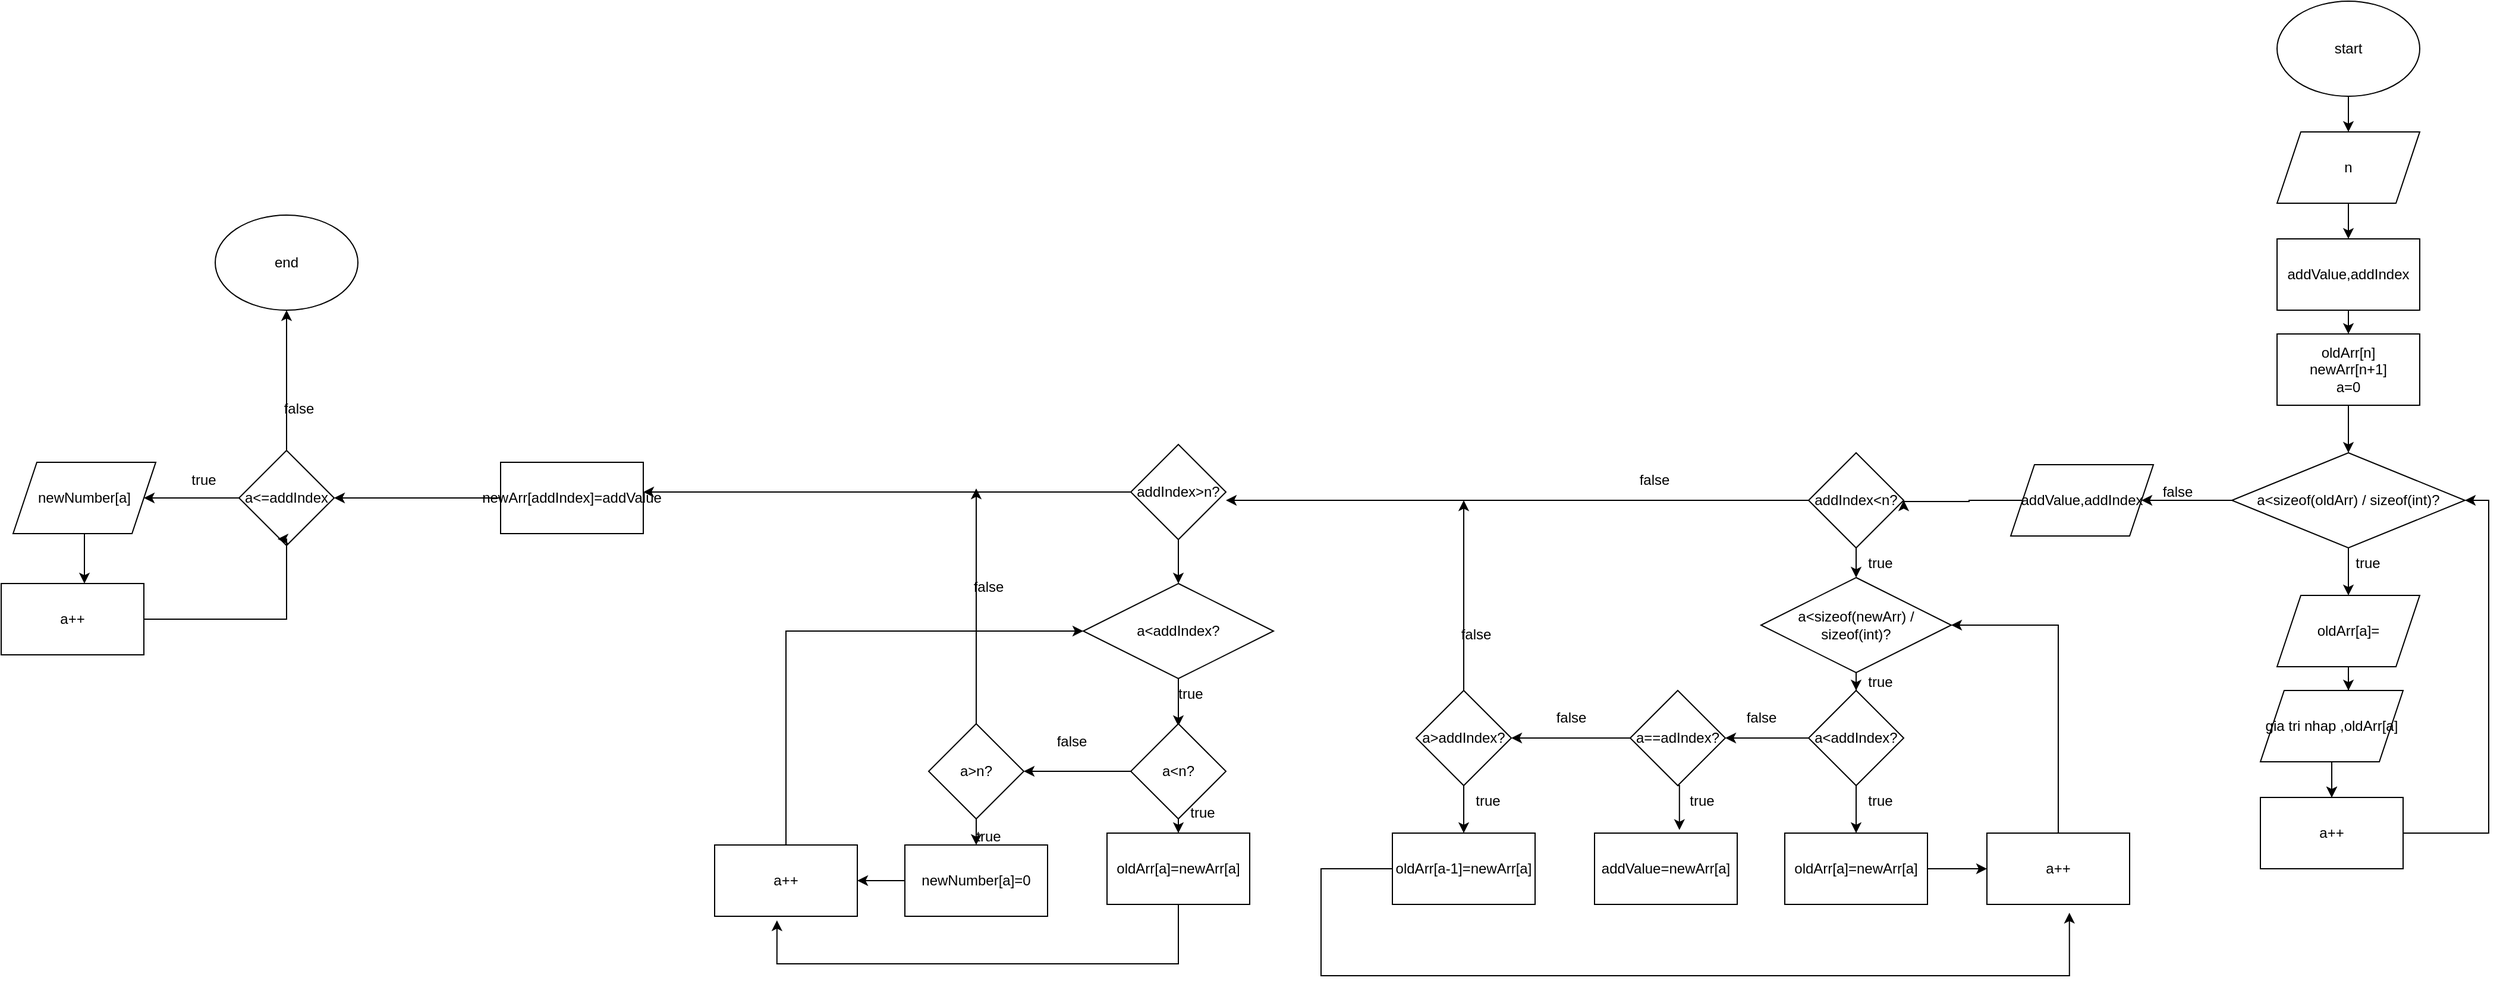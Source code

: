 <mxfile version="22.0.3" type="device">
  <diagram id="C5RBs43oDa-KdzZeNtuy" name="Page-1">
    <mxGraphModel dx="2690" dy="606" grid="1" gridSize="10" guides="1" tooltips="1" connect="1" arrows="1" fold="1" page="1" pageScale="1" pageWidth="827" pageHeight="1169" math="0" shadow="0">
      <root>
        <mxCell id="WIyWlLk6GJQsqaUBKTNV-0" />
        <mxCell id="WIyWlLk6GJQsqaUBKTNV-1" parent="WIyWlLk6GJQsqaUBKTNV-0" />
        <mxCell id="R0n0d4PvLA37cwk8qNkZ-2" style="edgeStyle=orthogonalEdgeStyle;rounded=0;orthogonalLoop=1;jettySize=auto;html=1;exitX=0.5;exitY=1;exitDx=0;exitDy=0;entryX=0.5;entryY=0;entryDx=0;entryDy=0;" edge="1" parent="WIyWlLk6GJQsqaUBKTNV-1" source="R0n0d4PvLA37cwk8qNkZ-0" target="R0n0d4PvLA37cwk8qNkZ-1">
          <mxGeometry relative="1" as="geometry" />
        </mxCell>
        <mxCell id="R0n0d4PvLA37cwk8qNkZ-0" value="start" style="ellipse;whiteSpace=wrap;html=1;" vertex="1" parent="WIyWlLk6GJQsqaUBKTNV-1">
          <mxGeometry x="354" y="60" width="120" height="80" as="geometry" />
        </mxCell>
        <mxCell id="R0n0d4PvLA37cwk8qNkZ-4" style="edgeStyle=orthogonalEdgeStyle;rounded=0;orthogonalLoop=1;jettySize=auto;html=1;exitX=0.5;exitY=1;exitDx=0;exitDy=0;entryX=0.5;entryY=0;entryDx=0;entryDy=0;" edge="1" parent="WIyWlLk6GJQsqaUBKTNV-1" source="R0n0d4PvLA37cwk8qNkZ-1" target="R0n0d4PvLA37cwk8qNkZ-3">
          <mxGeometry relative="1" as="geometry" />
        </mxCell>
        <mxCell id="R0n0d4PvLA37cwk8qNkZ-1" value="n" style="shape=parallelogram;perimeter=parallelogramPerimeter;whiteSpace=wrap;html=1;fixedSize=1;" vertex="1" parent="WIyWlLk6GJQsqaUBKTNV-1">
          <mxGeometry x="354" y="170" width="120" height="60" as="geometry" />
        </mxCell>
        <mxCell id="R0n0d4PvLA37cwk8qNkZ-7" style="edgeStyle=orthogonalEdgeStyle;rounded=0;orthogonalLoop=1;jettySize=auto;html=1;exitX=0.5;exitY=1;exitDx=0;exitDy=0;entryX=0.5;entryY=0;entryDx=0;entryDy=0;" edge="1" parent="WIyWlLk6GJQsqaUBKTNV-1" source="R0n0d4PvLA37cwk8qNkZ-3" target="R0n0d4PvLA37cwk8qNkZ-6">
          <mxGeometry relative="1" as="geometry" />
        </mxCell>
        <mxCell id="R0n0d4PvLA37cwk8qNkZ-3" value="addValue,addIndex" style="rounded=0;whiteSpace=wrap;html=1;" vertex="1" parent="WIyWlLk6GJQsqaUBKTNV-1">
          <mxGeometry x="354" y="260" width="120" height="60" as="geometry" />
        </mxCell>
        <mxCell id="R0n0d4PvLA37cwk8qNkZ-9" style="edgeStyle=orthogonalEdgeStyle;rounded=0;orthogonalLoop=1;jettySize=auto;html=1;exitX=0.5;exitY=1;exitDx=0;exitDy=0;entryX=0.5;entryY=0;entryDx=0;entryDy=0;" edge="1" parent="WIyWlLk6GJQsqaUBKTNV-1" source="R0n0d4PvLA37cwk8qNkZ-6" target="R0n0d4PvLA37cwk8qNkZ-8">
          <mxGeometry relative="1" as="geometry" />
        </mxCell>
        <mxCell id="R0n0d4PvLA37cwk8qNkZ-6" value="oldArr[n]&lt;br&gt;newArr[n+1]&lt;br&gt;a=0" style="rounded=0;whiteSpace=wrap;html=1;" vertex="1" parent="WIyWlLk6GJQsqaUBKTNV-1">
          <mxGeometry x="354" y="340" width="120" height="60" as="geometry" />
        </mxCell>
        <mxCell id="R0n0d4PvLA37cwk8qNkZ-10" style="edgeStyle=orthogonalEdgeStyle;rounded=0;orthogonalLoop=1;jettySize=auto;html=1;exitX=0.5;exitY=1;exitDx=0;exitDy=0;" edge="1" parent="WIyWlLk6GJQsqaUBKTNV-1" source="R0n0d4PvLA37cwk8qNkZ-8">
          <mxGeometry relative="1" as="geometry">
            <mxPoint x="414" y="560" as="targetPoint" />
          </mxGeometry>
        </mxCell>
        <mxCell id="R0n0d4PvLA37cwk8qNkZ-18" style="edgeStyle=orthogonalEdgeStyle;rounded=0;orthogonalLoop=1;jettySize=auto;html=1;exitX=0;exitY=0.5;exitDx=0;exitDy=0;" edge="1" parent="WIyWlLk6GJQsqaUBKTNV-1" source="R0n0d4PvLA37cwk8qNkZ-8">
          <mxGeometry relative="1" as="geometry">
            <mxPoint x="240" y="480" as="targetPoint" />
          </mxGeometry>
        </mxCell>
        <mxCell id="R0n0d4PvLA37cwk8qNkZ-8" value="a&amp;lt;sizeof(oldArr) / sizeof(int)?" style="rhombus;whiteSpace=wrap;html=1;" vertex="1" parent="WIyWlLk6GJQsqaUBKTNV-1">
          <mxGeometry x="316" y="440" width="196" height="80" as="geometry" />
        </mxCell>
        <mxCell id="R0n0d4PvLA37cwk8qNkZ-20" value="" style="edgeStyle=orthogonalEdgeStyle;rounded=0;orthogonalLoop=1;jettySize=auto;html=1;" edge="1" parent="WIyWlLk6GJQsqaUBKTNV-1" source="R0n0d4PvLA37cwk8qNkZ-11" target="R0n0d4PvLA37cwk8qNkZ-15">
          <mxGeometry relative="1" as="geometry" />
        </mxCell>
        <mxCell id="R0n0d4PvLA37cwk8qNkZ-11" value="oldArr[a]=" style="shape=parallelogram;perimeter=parallelogramPerimeter;whiteSpace=wrap;html=1;fixedSize=1;" vertex="1" parent="WIyWlLk6GJQsqaUBKTNV-1">
          <mxGeometry x="354" y="560" width="120" height="60" as="geometry" />
        </mxCell>
        <mxCell id="R0n0d4PvLA37cwk8qNkZ-14" style="edgeStyle=orthogonalEdgeStyle;rounded=0;orthogonalLoop=1;jettySize=auto;html=1;exitX=0.5;exitY=1;exitDx=0;exitDy=0;" edge="1" parent="WIyWlLk6GJQsqaUBKTNV-1" source="R0n0d4PvLA37cwk8qNkZ-12">
          <mxGeometry relative="1" as="geometry">
            <mxPoint x="400" y="730" as="targetPoint" />
          </mxGeometry>
        </mxCell>
        <mxCell id="R0n0d4PvLA37cwk8qNkZ-12" value="gia tri nhap ,oldArr[a]" style="shape=parallelogram;perimeter=parallelogramPerimeter;whiteSpace=wrap;html=1;fixedSize=1;" vertex="1" parent="WIyWlLk6GJQsqaUBKTNV-1">
          <mxGeometry x="340" y="640" width="120" height="60" as="geometry" />
        </mxCell>
        <mxCell id="R0n0d4PvLA37cwk8qNkZ-13" style="edgeStyle=orthogonalEdgeStyle;rounded=0;orthogonalLoop=1;jettySize=auto;html=1;exitX=0.5;exitY=1;exitDx=0;exitDy=0;entryX=0.617;entryY=0;entryDx=0;entryDy=0;entryPerimeter=0;" edge="1" parent="WIyWlLk6GJQsqaUBKTNV-1" source="R0n0d4PvLA37cwk8qNkZ-11" target="R0n0d4PvLA37cwk8qNkZ-12">
          <mxGeometry relative="1" as="geometry" />
        </mxCell>
        <mxCell id="R0n0d4PvLA37cwk8qNkZ-16" style="edgeStyle=orthogonalEdgeStyle;rounded=0;orthogonalLoop=1;jettySize=auto;html=1;exitX=1;exitY=0.5;exitDx=0;exitDy=0;entryX=1;entryY=0.5;entryDx=0;entryDy=0;" edge="1" parent="WIyWlLk6GJQsqaUBKTNV-1" source="R0n0d4PvLA37cwk8qNkZ-15" target="R0n0d4PvLA37cwk8qNkZ-8">
          <mxGeometry relative="1" as="geometry" />
        </mxCell>
        <mxCell id="R0n0d4PvLA37cwk8qNkZ-15" value="a++" style="rounded=0;whiteSpace=wrap;html=1;" vertex="1" parent="WIyWlLk6GJQsqaUBKTNV-1">
          <mxGeometry x="340" y="730" width="120" height="60" as="geometry" />
        </mxCell>
        <mxCell id="R0n0d4PvLA37cwk8qNkZ-17" value="true" style="text;html=1;align=center;verticalAlign=middle;resizable=0;points=[];autosize=1;strokeColor=none;fillColor=none;" vertex="1" parent="WIyWlLk6GJQsqaUBKTNV-1">
          <mxGeometry x="410" y="518" width="40" height="30" as="geometry" />
        </mxCell>
        <mxCell id="R0n0d4PvLA37cwk8qNkZ-19" value="false" style="text;html=1;align=center;verticalAlign=middle;resizable=0;points=[];autosize=1;strokeColor=none;fillColor=none;" vertex="1" parent="WIyWlLk6GJQsqaUBKTNV-1">
          <mxGeometry x="245" y="458" width="50" height="30" as="geometry" />
        </mxCell>
        <mxCell id="R0n0d4PvLA37cwk8qNkZ-28" style="edgeStyle=orthogonalEdgeStyle;rounded=0;orthogonalLoop=1;jettySize=auto;html=1;exitX=0;exitY=0.5;exitDx=0;exitDy=0;entryX=1;entryY=0.5;entryDx=0;entryDy=0;entryPerimeter=0;" edge="1" parent="WIyWlLk6GJQsqaUBKTNV-1">
          <mxGeometry relative="1" as="geometry">
            <mxPoint x="40" y="480" as="targetPoint" />
            <mxPoint x="140" y="480" as="sourcePoint" />
            <Array as="points">
              <mxPoint x="95" y="480" />
              <mxPoint x="95" y="481" />
            </Array>
          </mxGeometry>
        </mxCell>
        <mxCell id="R0n0d4PvLA37cwk8qNkZ-21" value="addValue,addIndex" style="shape=parallelogram;perimeter=parallelogramPerimeter;whiteSpace=wrap;html=1;fixedSize=1;" vertex="1" parent="WIyWlLk6GJQsqaUBKTNV-1">
          <mxGeometry x="130" y="450" width="120" height="60" as="geometry" />
        </mxCell>
        <mxCell id="R0n0d4PvLA37cwk8qNkZ-32" style="edgeStyle=orthogonalEdgeStyle;rounded=0;orthogonalLoop=1;jettySize=auto;html=1;exitX=0.5;exitY=1;exitDx=0;exitDy=0;" edge="1" parent="WIyWlLk6GJQsqaUBKTNV-1" source="R0n0d4PvLA37cwk8qNkZ-23" target="R0n0d4PvLA37cwk8qNkZ-31">
          <mxGeometry relative="1" as="geometry" />
        </mxCell>
        <mxCell id="R0n0d4PvLA37cwk8qNkZ-23" value="a&amp;lt;sizeof(newArr) / sizeof(int)?" style="rhombus;whiteSpace=wrap;html=1;" vertex="1" parent="WIyWlLk6GJQsqaUBKTNV-1">
          <mxGeometry x="-80" y="545" width="160" height="80" as="geometry" />
        </mxCell>
        <mxCell id="R0n0d4PvLA37cwk8qNkZ-29" style="edgeStyle=orthogonalEdgeStyle;rounded=0;orthogonalLoop=1;jettySize=auto;html=1;exitX=0.5;exitY=1;exitDx=0;exitDy=0;entryX=0.5;entryY=0;entryDx=0;entryDy=0;" edge="1" parent="WIyWlLk6GJQsqaUBKTNV-1" source="R0n0d4PvLA37cwk8qNkZ-27" target="R0n0d4PvLA37cwk8qNkZ-23">
          <mxGeometry relative="1" as="geometry" />
        </mxCell>
        <mxCell id="R0n0d4PvLA37cwk8qNkZ-46" style="edgeStyle=orthogonalEdgeStyle;rounded=0;orthogonalLoop=1;jettySize=auto;html=1;exitX=0;exitY=0.5;exitDx=0;exitDy=0;" edge="1" parent="WIyWlLk6GJQsqaUBKTNV-1" source="R0n0d4PvLA37cwk8qNkZ-27">
          <mxGeometry relative="1" as="geometry">
            <mxPoint x="-530" y="480" as="targetPoint" />
          </mxGeometry>
        </mxCell>
        <mxCell id="R0n0d4PvLA37cwk8qNkZ-27" value="addIndex&amp;lt;n?" style="rhombus;whiteSpace=wrap;html=1;" vertex="1" parent="WIyWlLk6GJQsqaUBKTNV-1">
          <mxGeometry x="-40" y="440" width="80" height="80" as="geometry" />
        </mxCell>
        <mxCell id="R0n0d4PvLA37cwk8qNkZ-30" value="true" style="text;html=1;align=center;verticalAlign=middle;resizable=0;points=[];autosize=1;strokeColor=none;fillColor=none;" vertex="1" parent="WIyWlLk6GJQsqaUBKTNV-1">
          <mxGeometry y="518" width="40" height="30" as="geometry" />
        </mxCell>
        <mxCell id="R0n0d4PvLA37cwk8qNkZ-33" style="edgeStyle=orthogonalEdgeStyle;rounded=0;orthogonalLoop=1;jettySize=auto;html=1;exitX=0.5;exitY=1;exitDx=0;exitDy=0;" edge="1" parent="WIyWlLk6GJQsqaUBKTNV-1" source="R0n0d4PvLA37cwk8qNkZ-31">
          <mxGeometry relative="1" as="geometry">
            <mxPoint y="760" as="targetPoint" />
          </mxGeometry>
        </mxCell>
        <mxCell id="R0n0d4PvLA37cwk8qNkZ-36" style="edgeStyle=orthogonalEdgeStyle;rounded=0;orthogonalLoop=1;jettySize=auto;html=1;exitX=0;exitY=0.5;exitDx=0;exitDy=0;entryX=1;entryY=0.5;entryDx=0;entryDy=0;" edge="1" parent="WIyWlLk6GJQsqaUBKTNV-1" source="R0n0d4PvLA37cwk8qNkZ-31" target="R0n0d4PvLA37cwk8qNkZ-35">
          <mxGeometry relative="1" as="geometry" />
        </mxCell>
        <mxCell id="R0n0d4PvLA37cwk8qNkZ-31" value="a&amp;lt;addIndex?" style="rhombus;whiteSpace=wrap;html=1;" vertex="1" parent="WIyWlLk6GJQsqaUBKTNV-1">
          <mxGeometry x="-40" y="640" width="80" height="80" as="geometry" />
        </mxCell>
        <mxCell id="R0n0d4PvLA37cwk8qNkZ-55" style="edgeStyle=orthogonalEdgeStyle;rounded=0;orthogonalLoop=1;jettySize=auto;html=1;exitX=1;exitY=0.5;exitDx=0;exitDy=0;" edge="1" parent="WIyWlLk6GJQsqaUBKTNV-1" source="R0n0d4PvLA37cwk8qNkZ-34">
          <mxGeometry relative="1" as="geometry">
            <mxPoint x="110" y="790" as="targetPoint" />
          </mxGeometry>
        </mxCell>
        <mxCell id="R0n0d4PvLA37cwk8qNkZ-34" value="oldArr[a]=newArr[a]" style="rounded=0;whiteSpace=wrap;html=1;" vertex="1" parent="WIyWlLk6GJQsqaUBKTNV-1">
          <mxGeometry x="-60" y="760" width="120" height="60" as="geometry" />
        </mxCell>
        <mxCell id="R0n0d4PvLA37cwk8qNkZ-39" style="edgeStyle=orthogonalEdgeStyle;rounded=0;orthogonalLoop=1;jettySize=auto;html=1;exitX=0;exitY=0.5;exitDx=0;exitDy=0;" edge="1" parent="WIyWlLk6GJQsqaUBKTNV-1" source="R0n0d4PvLA37cwk8qNkZ-35">
          <mxGeometry relative="1" as="geometry">
            <mxPoint x="-290" y="680" as="targetPoint" />
          </mxGeometry>
        </mxCell>
        <mxCell id="R0n0d4PvLA37cwk8qNkZ-35" value="a==adIndex?" style="rhombus;whiteSpace=wrap;html=1;" vertex="1" parent="WIyWlLk6GJQsqaUBKTNV-1">
          <mxGeometry x="-190" y="640" width="80" height="80" as="geometry" />
        </mxCell>
        <mxCell id="R0n0d4PvLA37cwk8qNkZ-37" value="addValue=newArr[a]" style="rounded=0;whiteSpace=wrap;html=1;" vertex="1" parent="WIyWlLk6GJQsqaUBKTNV-1">
          <mxGeometry x="-220" y="760" width="120" height="60" as="geometry" />
        </mxCell>
        <mxCell id="R0n0d4PvLA37cwk8qNkZ-38" style="edgeStyle=orthogonalEdgeStyle;rounded=0;orthogonalLoop=1;jettySize=auto;html=1;exitX=0.5;exitY=1;exitDx=0;exitDy=0;entryX=0.595;entryY=-0.043;entryDx=0;entryDy=0;entryPerimeter=0;" edge="1" parent="WIyWlLk6GJQsqaUBKTNV-1" source="R0n0d4PvLA37cwk8qNkZ-35" target="R0n0d4PvLA37cwk8qNkZ-37">
          <mxGeometry relative="1" as="geometry" />
        </mxCell>
        <mxCell id="R0n0d4PvLA37cwk8qNkZ-40" value="true" style="text;html=1;align=center;verticalAlign=middle;resizable=0;points=[];autosize=1;strokeColor=none;fillColor=none;" vertex="1" parent="WIyWlLk6GJQsqaUBKTNV-1">
          <mxGeometry y="718" width="40" height="30" as="geometry" />
        </mxCell>
        <mxCell id="R0n0d4PvLA37cwk8qNkZ-41" value="false" style="text;html=1;align=center;verticalAlign=middle;resizable=0;points=[];autosize=1;strokeColor=none;fillColor=none;" vertex="1" parent="WIyWlLk6GJQsqaUBKTNV-1">
          <mxGeometry x="-105" y="648" width="50" height="30" as="geometry" />
        </mxCell>
        <mxCell id="R0n0d4PvLA37cwk8qNkZ-42" value="true" style="text;html=1;align=center;verticalAlign=middle;resizable=0;points=[];autosize=1;strokeColor=none;fillColor=none;" vertex="1" parent="WIyWlLk6GJQsqaUBKTNV-1">
          <mxGeometry y="618" width="40" height="30" as="geometry" />
        </mxCell>
        <mxCell id="R0n0d4PvLA37cwk8qNkZ-45" style="edgeStyle=orthogonalEdgeStyle;rounded=0;orthogonalLoop=1;jettySize=auto;html=1;exitX=0.5;exitY=1;exitDx=0;exitDy=0;entryX=0.5;entryY=0;entryDx=0;entryDy=0;" edge="1" parent="WIyWlLk6GJQsqaUBKTNV-1" source="R0n0d4PvLA37cwk8qNkZ-43" target="R0n0d4PvLA37cwk8qNkZ-44">
          <mxGeometry relative="1" as="geometry" />
        </mxCell>
        <mxCell id="R0n0d4PvLA37cwk8qNkZ-59" style="edgeStyle=orthogonalEdgeStyle;rounded=0;orthogonalLoop=1;jettySize=auto;html=1;exitX=0.5;exitY=0;exitDx=0;exitDy=0;" edge="1" parent="WIyWlLk6GJQsqaUBKTNV-1" source="R0n0d4PvLA37cwk8qNkZ-43">
          <mxGeometry relative="1" as="geometry">
            <mxPoint x="-330" y="480" as="targetPoint" />
          </mxGeometry>
        </mxCell>
        <mxCell id="R0n0d4PvLA37cwk8qNkZ-43" value="a&amp;gt;addIndex?" style="rhombus;whiteSpace=wrap;html=1;" vertex="1" parent="WIyWlLk6GJQsqaUBKTNV-1">
          <mxGeometry x="-370" y="640" width="80" height="80" as="geometry" />
        </mxCell>
        <mxCell id="R0n0d4PvLA37cwk8qNkZ-58" style="edgeStyle=orthogonalEdgeStyle;rounded=0;orthogonalLoop=1;jettySize=auto;html=1;exitX=0;exitY=0.5;exitDx=0;exitDy=0;entryX=0.578;entryY=1.117;entryDx=0;entryDy=0;entryPerimeter=0;" edge="1" parent="WIyWlLk6GJQsqaUBKTNV-1" source="R0n0d4PvLA37cwk8qNkZ-44" target="R0n0d4PvLA37cwk8qNkZ-56">
          <mxGeometry relative="1" as="geometry">
            <mxPoint x="180" y="880" as="targetPoint" />
            <Array as="points">
              <mxPoint x="-450" y="790" />
              <mxPoint x="-450" y="880" />
              <mxPoint x="179" y="880" />
            </Array>
          </mxGeometry>
        </mxCell>
        <mxCell id="R0n0d4PvLA37cwk8qNkZ-44" value="oldArr[a-1]=newArr[a]" style="rounded=0;whiteSpace=wrap;html=1;" vertex="1" parent="WIyWlLk6GJQsqaUBKTNV-1">
          <mxGeometry x="-390" y="760" width="120" height="60" as="geometry" />
        </mxCell>
        <mxCell id="R0n0d4PvLA37cwk8qNkZ-51" value="false" style="text;html=1;align=center;verticalAlign=middle;resizable=0;points=[];autosize=1;strokeColor=none;fillColor=none;" vertex="1" parent="WIyWlLk6GJQsqaUBKTNV-1">
          <mxGeometry x="-265" y="648" width="50" height="30" as="geometry" />
        </mxCell>
        <mxCell id="R0n0d4PvLA37cwk8qNkZ-52" value="true" style="text;html=1;align=center;verticalAlign=middle;resizable=0;points=[];autosize=1;strokeColor=none;fillColor=none;" vertex="1" parent="WIyWlLk6GJQsqaUBKTNV-1">
          <mxGeometry x="-150" y="718" width="40" height="30" as="geometry" />
        </mxCell>
        <mxCell id="R0n0d4PvLA37cwk8qNkZ-53" value="true" style="text;html=1;align=center;verticalAlign=middle;resizable=0;points=[];autosize=1;strokeColor=none;fillColor=none;" vertex="1" parent="WIyWlLk6GJQsqaUBKTNV-1">
          <mxGeometry x="-330" y="718" width="40" height="30" as="geometry" />
        </mxCell>
        <mxCell id="R0n0d4PvLA37cwk8qNkZ-57" style="edgeStyle=orthogonalEdgeStyle;rounded=0;orthogonalLoop=1;jettySize=auto;html=1;exitX=0.5;exitY=0;exitDx=0;exitDy=0;entryX=1;entryY=0.5;entryDx=0;entryDy=0;" edge="1" parent="WIyWlLk6GJQsqaUBKTNV-1" source="R0n0d4PvLA37cwk8qNkZ-56" target="R0n0d4PvLA37cwk8qNkZ-23">
          <mxGeometry relative="1" as="geometry">
            <mxPoint x="170" y="580" as="targetPoint" />
            <Array as="points">
              <mxPoint x="170" y="585" />
            </Array>
          </mxGeometry>
        </mxCell>
        <mxCell id="R0n0d4PvLA37cwk8qNkZ-56" value="a++" style="rounded=0;whiteSpace=wrap;html=1;" vertex="1" parent="WIyWlLk6GJQsqaUBKTNV-1">
          <mxGeometry x="110" y="760" width="120" height="60" as="geometry" />
        </mxCell>
        <mxCell id="R0n0d4PvLA37cwk8qNkZ-60" value="false" style="text;html=1;align=center;verticalAlign=middle;resizable=0;points=[];autosize=1;strokeColor=none;fillColor=none;" vertex="1" parent="WIyWlLk6GJQsqaUBKTNV-1">
          <mxGeometry x="-345" y="578" width="50" height="30" as="geometry" />
        </mxCell>
        <mxCell id="R0n0d4PvLA37cwk8qNkZ-61" value="false" style="text;html=1;align=center;verticalAlign=middle;resizable=0;points=[];autosize=1;strokeColor=none;fillColor=none;" vertex="1" parent="WIyWlLk6GJQsqaUBKTNV-1">
          <mxGeometry x="-195" y="448" width="50" height="30" as="geometry" />
        </mxCell>
        <mxCell id="R0n0d4PvLA37cwk8qNkZ-64" style="edgeStyle=orthogonalEdgeStyle;rounded=0;orthogonalLoop=1;jettySize=auto;html=1;exitX=0.5;exitY=1;exitDx=0;exitDy=0;entryX=0.5;entryY=0;entryDx=0;entryDy=0;" edge="1" parent="WIyWlLk6GJQsqaUBKTNV-1" source="R0n0d4PvLA37cwk8qNkZ-62" target="R0n0d4PvLA37cwk8qNkZ-63">
          <mxGeometry relative="1" as="geometry" />
        </mxCell>
        <mxCell id="R0n0d4PvLA37cwk8qNkZ-81" style="edgeStyle=orthogonalEdgeStyle;rounded=0;orthogonalLoop=1;jettySize=auto;html=1;exitX=0;exitY=0.5;exitDx=0;exitDy=0;" edge="1" parent="WIyWlLk6GJQsqaUBKTNV-1" source="R0n0d4PvLA37cwk8qNkZ-62">
          <mxGeometry relative="1" as="geometry">
            <mxPoint x="-1020" y="473" as="targetPoint" />
          </mxGeometry>
        </mxCell>
        <mxCell id="R0n0d4PvLA37cwk8qNkZ-62" value="addIndex&amp;gt;n?" style="rhombus;whiteSpace=wrap;html=1;" vertex="1" parent="WIyWlLk6GJQsqaUBKTNV-1">
          <mxGeometry x="-610" y="433" width="80" height="80" as="geometry" />
        </mxCell>
        <mxCell id="R0n0d4PvLA37cwk8qNkZ-65" style="edgeStyle=orthogonalEdgeStyle;rounded=0;orthogonalLoop=1;jettySize=auto;html=1;exitX=0.5;exitY=1;exitDx=0;exitDy=0;" edge="1" parent="WIyWlLk6GJQsqaUBKTNV-1" source="R0n0d4PvLA37cwk8qNkZ-63">
          <mxGeometry relative="1" as="geometry">
            <mxPoint x="-570" y="670" as="targetPoint" />
          </mxGeometry>
        </mxCell>
        <mxCell id="R0n0d4PvLA37cwk8qNkZ-63" value="a&amp;lt;addIndex?" style="rhombus;whiteSpace=wrap;html=1;" vertex="1" parent="WIyWlLk6GJQsqaUBKTNV-1">
          <mxGeometry x="-650" y="550" width="160" height="80" as="geometry" />
        </mxCell>
        <mxCell id="R0n0d4PvLA37cwk8qNkZ-84" style="edgeStyle=orthogonalEdgeStyle;rounded=0;orthogonalLoop=1;jettySize=auto;html=1;exitX=0.5;exitY=1;exitDx=0;exitDy=0;entryX=0.437;entryY=1.057;entryDx=0;entryDy=0;entryPerimeter=0;" edge="1" parent="WIyWlLk6GJQsqaUBKTNV-1" source="R0n0d4PvLA37cwk8qNkZ-66" target="R0n0d4PvLA37cwk8qNkZ-74">
          <mxGeometry relative="1" as="geometry">
            <mxPoint x="-570" y="870" as="targetPoint" />
            <Array as="points">
              <mxPoint x="-570" y="870" />
              <mxPoint x="-908" y="870" />
            </Array>
          </mxGeometry>
        </mxCell>
        <mxCell id="R0n0d4PvLA37cwk8qNkZ-66" value="oldArr[a]=newArr[a]" style="rounded=0;whiteSpace=wrap;html=1;" vertex="1" parent="WIyWlLk6GJQsqaUBKTNV-1">
          <mxGeometry x="-630" y="760" width="120" height="60" as="geometry" />
        </mxCell>
        <mxCell id="R0n0d4PvLA37cwk8qNkZ-68" style="edgeStyle=orthogonalEdgeStyle;rounded=0;orthogonalLoop=1;jettySize=auto;html=1;exitX=0.5;exitY=1;exitDx=0;exitDy=0;entryX=0.5;entryY=0;entryDx=0;entryDy=0;" edge="1" parent="WIyWlLk6GJQsqaUBKTNV-1" source="R0n0d4PvLA37cwk8qNkZ-67" target="R0n0d4PvLA37cwk8qNkZ-66">
          <mxGeometry relative="1" as="geometry" />
        </mxCell>
        <mxCell id="R0n0d4PvLA37cwk8qNkZ-71" style="edgeStyle=orthogonalEdgeStyle;rounded=0;orthogonalLoop=1;jettySize=auto;html=1;exitX=0;exitY=0.5;exitDx=0;exitDy=0;" edge="1" parent="WIyWlLk6GJQsqaUBKTNV-1" source="R0n0d4PvLA37cwk8qNkZ-67" target="R0n0d4PvLA37cwk8qNkZ-70">
          <mxGeometry relative="1" as="geometry" />
        </mxCell>
        <mxCell id="R0n0d4PvLA37cwk8qNkZ-67" value="a&amp;lt;n?" style="rhombus;whiteSpace=wrap;html=1;" vertex="1" parent="WIyWlLk6GJQsqaUBKTNV-1">
          <mxGeometry x="-610" y="668" width="80" height="80" as="geometry" />
        </mxCell>
        <mxCell id="R0n0d4PvLA37cwk8qNkZ-72" style="edgeStyle=orthogonalEdgeStyle;rounded=0;orthogonalLoop=1;jettySize=auto;html=1;exitX=0.5;exitY=1;exitDx=0;exitDy=0;" edge="1" parent="WIyWlLk6GJQsqaUBKTNV-1" source="R0n0d4PvLA37cwk8qNkZ-70">
          <mxGeometry relative="1" as="geometry">
            <mxPoint x="-740" y="770" as="targetPoint" />
          </mxGeometry>
        </mxCell>
        <mxCell id="R0n0d4PvLA37cwk8qNkZ-87" style="edgeStyle=orthogonalEdgeStyle;rounded=0;orthogonalLoop=1;jettySize=auto;html=1;exitX=0.5;exitY=0;exitDx=0;exitDy=0;" edge="1" parent="WIyWlLk6GJQsqaUBKTNV-1" source="R0n0d4PvLA37cwk8qNkZ-70">
          <mxGeometry relative="1" as="geometry">
            <mxPoint x="-740" y="470" as="targetPoint" />
          </mxGeometry>
        </mxCell>
        <mxCell id="R0n0d4PvLA37cwk8qNkZ-70" value="a&amp;gt;n?" style="rhombus;whiteSpace=wrap;html=1;" vertex="1" parent="WIyWlLk6GJQsqaUBKTNV-1">
          <mxGeometry x="-780" y="668" width="80" height="80" as="geometry" />
        </mxCell>
        <mxCell id="R0n0d4PvLA37cwk8qNkZ-83" style="edgeStyle=orthogonalEdgeStyle;rounded=0;orthogonalLoop=1;jettySize=auto;html=1;exitX=0;exitY=0.5;exitDx=0;exitDy=0;entryX=1;entryY=0.5;entryDx=0;entryDy=0;" edge="1" parent="WIyWlLk6GJQsqaUBKTNV-1" source="R0n0d4PvLA37cwk8qNkZ-73" target="R0n0d4PvLA37cwk8qNkZ-74">
          <mxGeometry relative="1" as="geometry" />
        </mxCell>
        <mxCell id="R0n0d4PvLA37cwk8qNkZ-73" value="newNumber[a]=0" style="rounded=0;whiteSpace=wrap;html=1;" vertex="1" parent="WIyWlLk6GJQsqaUBKTNV-1">
          <mxGeometry x="-800" y="770" width="120" height="60" as="geometry" />
        </mxCell>
        <mxCell id="R0n0d4PvLA37cwk8qNkZ-85" style="edgeStyle=orthogonalEdgeStyle;rounded=0;orthogonalLoop=1;jettySize=auto;html=1;exitX=0.5;exitY=0;exitDx=0;exitDy=0;entryX=0;entryY=0.5;entryDx=0;entryDy=0;" edge="1" parent="WIyWlLk6GJQsqaUBKTNV-1" source="R0n0d4PvLA37cwk8qNkZ-74" target="R0n0d4PvLA37cwk8qNkZ-63">
          <mxGeometry relative="1" as="geometry">
            <mxPoint x="-900" y="580" as="targetPoint" />
            <Array as="points">
              <mxPoint x="-900" y="590" />
            </Array>
          </mxGeometry>
        </mxCell>
        <mxCell id="R0n0d4PvLA37cwk8qNkZ-74" value="a++" style="rounded=0;whiteSpace=wrap;html=1;" vertex="1" parent="WIyWlLk6GJQsqaUBKTNV-1">
          <mxGeometry x="-960" y="770" width="120" height="60" as="geometry" />
        </mxCell>
        <mxCell id="R0n0d4PvLA37cwk8qNkZ-78" value="true" style="text;html=1;align=center;verticalAlign=middle;resizable=0;points=[];autosize=1;strokeColor=none;fillColor=none;" vertex="1" parent="WIyWlLk6GJQsqaUBKTNV-1">
          <mxGeometry x="-580" y="628" width="40" height="30" as="geometry" />
        </mxCell>
        <mxCell id="R0n0d4PvLA37cwk8qNkZ-79" value="true" style="text;html=1;align=center;verticalAlign=middle;resizable=0;points=[];autosize=1;strokeColor=none;fillColor=none;" vertex="1" parent="WIyWlLk6GJQsqaUBKTNV-1">
          <mxGeometry x="-570" y="728" width="40" height="30" as="geometry" />
        </mxCell>
        <mxCell id="R0n0d4PvLA37cwk8qNkZ-80" value="false" style="text;html=1;align=center;verticalAlign=middle;resizable=0;points=[];autosize=1;strokeColor=none;fillColor=none;" vertex="1" parent="WIyWlLk6GJQsqaUBKTNV-1">
          <mxGeometry x="-685" y="668" width="50" height="30" as="geometry" />
        </mxCell>
        <mxCell id="R0n0d4PvLA37cwk8qNkZ-89" style="edgeStyle=orthogonalEdgeStyle;rounded=0;orthogonalLoop=1;jettySize=auto;html=1;exitX=0;exitY=0.5;exitDx=0;exitDy=0;" edge="1" parent="WIyWlLk6GJQsqaUBKTNV-1" source="R0n0d4PvLA37cwk8qNkZ-82">
          <mxGeometry relative="1" as="geometry">
            <mxPoint x="-1280" y="478" as="targetPoint" />
          </mxGeometry>
        </mxCell>
        <mxCell id="R0n0d4PvLA37cwk8qNkZ-82" value="newArr[addIndex]=addValue" style="rounded=0;whiteSpace=wrap;html=1;" vertex="1" parent="WIyWlLk6GJQsqaUBKTNV-1">
          <mxGeometry x="-1140" y="448" width="120" height="60" as="geometry" />
        </mxCell>
        <mxCell id="R0n0d4PvLA37cwk8qNkZ-86" value="true" style="text;html=1;align=center;verticalAlign=middle;resizable=0;points=[];autosize=1;strokeColor=none;fillColor=none;" vertex="1" parent="WIyWlLk6GJQsqaUBKTNV-1">
          <mxGeometry x="-750" y="748" width="40" height="30" as="geometry" />
        </mxCell>
        <mxCell id="R0n0d4PvLA37cwk8qNkZ-88" value="false" style="text;html=1;align=center;verticalAlign=middle;resizable=0;points=[];autosize=1;strokeColor=none;fillColor=none;" vertex="1" parent="WIyWlLk6GJQsqaUBKTNV-1">
          <mxGeometry x="-755" y="538" width="50" height="30" as="geometry" />
        </mxCell>
        <mxCell id="R0n0d4PvLA37cwk8qNkZ-92" style="edgeStyle=orthogonalEdgeStyle;rounded=0;orthogonalLoop=1;jettySize=auto;html=1;exitX=0;exitY=0.5;exitDx=0;exitDy=0;" edge="1" parent="WIyWlLk6GJQsqaUBKTNV-1" source="R0n0d4PvLA37cwk8qNkZ-90" target="R0n0d4PvLA37cwk8qNkZ-91">
          <mxGeometry relative="1" as="geometry" />
        </mxCell>
        <mxCell id="R0n0d4PvLA37cwk8qNkZ-97" style="edgeStyle=orthogonalEdgeStyle;rounded=0;orthogonalLoop=1;jettySize=auto;html=1;exitX=0.5;exitY=0;exitDx=0;exitDy=0;" edge="1" parent="WIyWlLk6GJQsqaUBKTNV-1" source="R0n0d4PvLA37cwk8qNkZ-90">
          <mxGeometry relative="1" as="geometry">
            <mxPoint x="-1320" y="320" as="targetPoint" />
          </mxGeometry>
        </mxCell>
        <mxCell id="R0n0d4PvLA37cwk8qNkZ-90" value="a&amp;lt;=addIndex" style="rhombus;whiteSpace=wrap;html=1;" vertex="1" parent="WIyWlLk6GJQsqaUBKTNV-1">
          <mxGeometry x="-1360" y="438" width="80" height="80" as="geometry" />
        </mxCell>
        <mxCell id="R0n0d4PvLA37cwk8qNkZ-94" style="edgeStyle=orthogonalEdgeStyle;rounded=0;orthogonalLoop=1;jettySize=auto;html=1;exitX=0.5;exitY=1;exitDx=0;exitDy=0;" edge="1" parent="WIyWlLk6GJQsqaUBKTNV-1" source="R0n0d4PvLA37cwk8qNkZ-91">
          <mxGeometry relative="1" as="geometry">
            <mxPoint x="-1490" y="550" as="targetPoint" />
          </mxGeometry>
        </mxCell>
        <mxCell id="R0n0d4PvLA37cwk8qNkZ-91" value="newNumber[a]" style="shape=parallelogram;perimeter=parallelogramPerimeter;whiteSpace=wrap;html=1;fixedSize=1;" vertex="1" parent="WIyWlLk6GJQsqaUBKTNV-1">
          <mxGeometry x="-1550" y="448" width="120" height="60" as="geometry" />
        </mxCell>
        <mxCell id="R0n0d4PvLA37cwk8qNkZ-93" value="true" style="text;html=1;align=center;verticalAlign=middle;resizable=0;points=[];autosize=1;strokeColor=none;fillColor=none;" vertex="1" parent="WIyWlLk6GJQsqaUBKTNV-1">
          <mxGeometry x="-1410" y="448" width="40" height="30" as="geometry" />
        </mxCell>
        <mxCell id="R0n0d4PvLA37cwk8qNkZ-96" style="edgeStyle=orthogonalEdgeStyle;rounded=0;orthogonalLoop=1;jettySize=auto;html=1;exitX=1;exitY=0.5;exitDx=0;exitDy=0;entryX=0.405;entryY=0.932;entryDx=0;entryDy=0;entryPerimeter=0;" edge="1" parent="WIyWlLk6GJQsqaUBKTNV-1" source="R0n0d4PvLA37cwk8qNkZ-95" target="R0n0d4PvLA37cwk8qNkZ-90">
          <mxGeometry relative="1" as="geometry">
            <mxPoint x="-1320" y="580" as="targetPoint" />
            <Array as="points">
              <mxPoint x="-1320" y="580" />
              <mxPoint x="-1320" y="513" />
            </Array>
          </mxGeometry>
        </mxCell>
        <mxCell id="R0n0d4PvLA37cwk8qNkZ-95" value="a++" style="rounded=0;whiteSpace=wrap;html=1;" vertex="1" parent="WIyWlLk6GJQsqaUBKTNV-1">
          <mxGeometry x="-1560" y="550" width="120" height="60" as="geometry" />
        </mxCell>
        <mxCell id="R0n0d4PvLA37cwk8qNkZ-98" value="false" style="text;html=1;align=center;verticalAlign=middle;resizable=0;points=[];autosize=1;strokeColor=none;fillColor=none;" vertex="1" parent="WIyWlLk6GJQsqaUBKTNV-1">
          <mxGeometry x="-1335" y="388" width="50" height="30" as="geometry" />
        </mxCell>
        <mxCell id="R0n0d4PvLA37cwk8qNkZ-99" value="end" style="ellipse;whiteSpace=wrap;html=1;" vertex="1" parent="WIyWlLk6GJQsqaUBKTNV-1">
          <mxGeometry x="-1380" y="240" width="120" height="80" as="geometry" />
        </mxCell>
      </root>
    </mxGraphModel>
  </diagram>
</mxfile>
